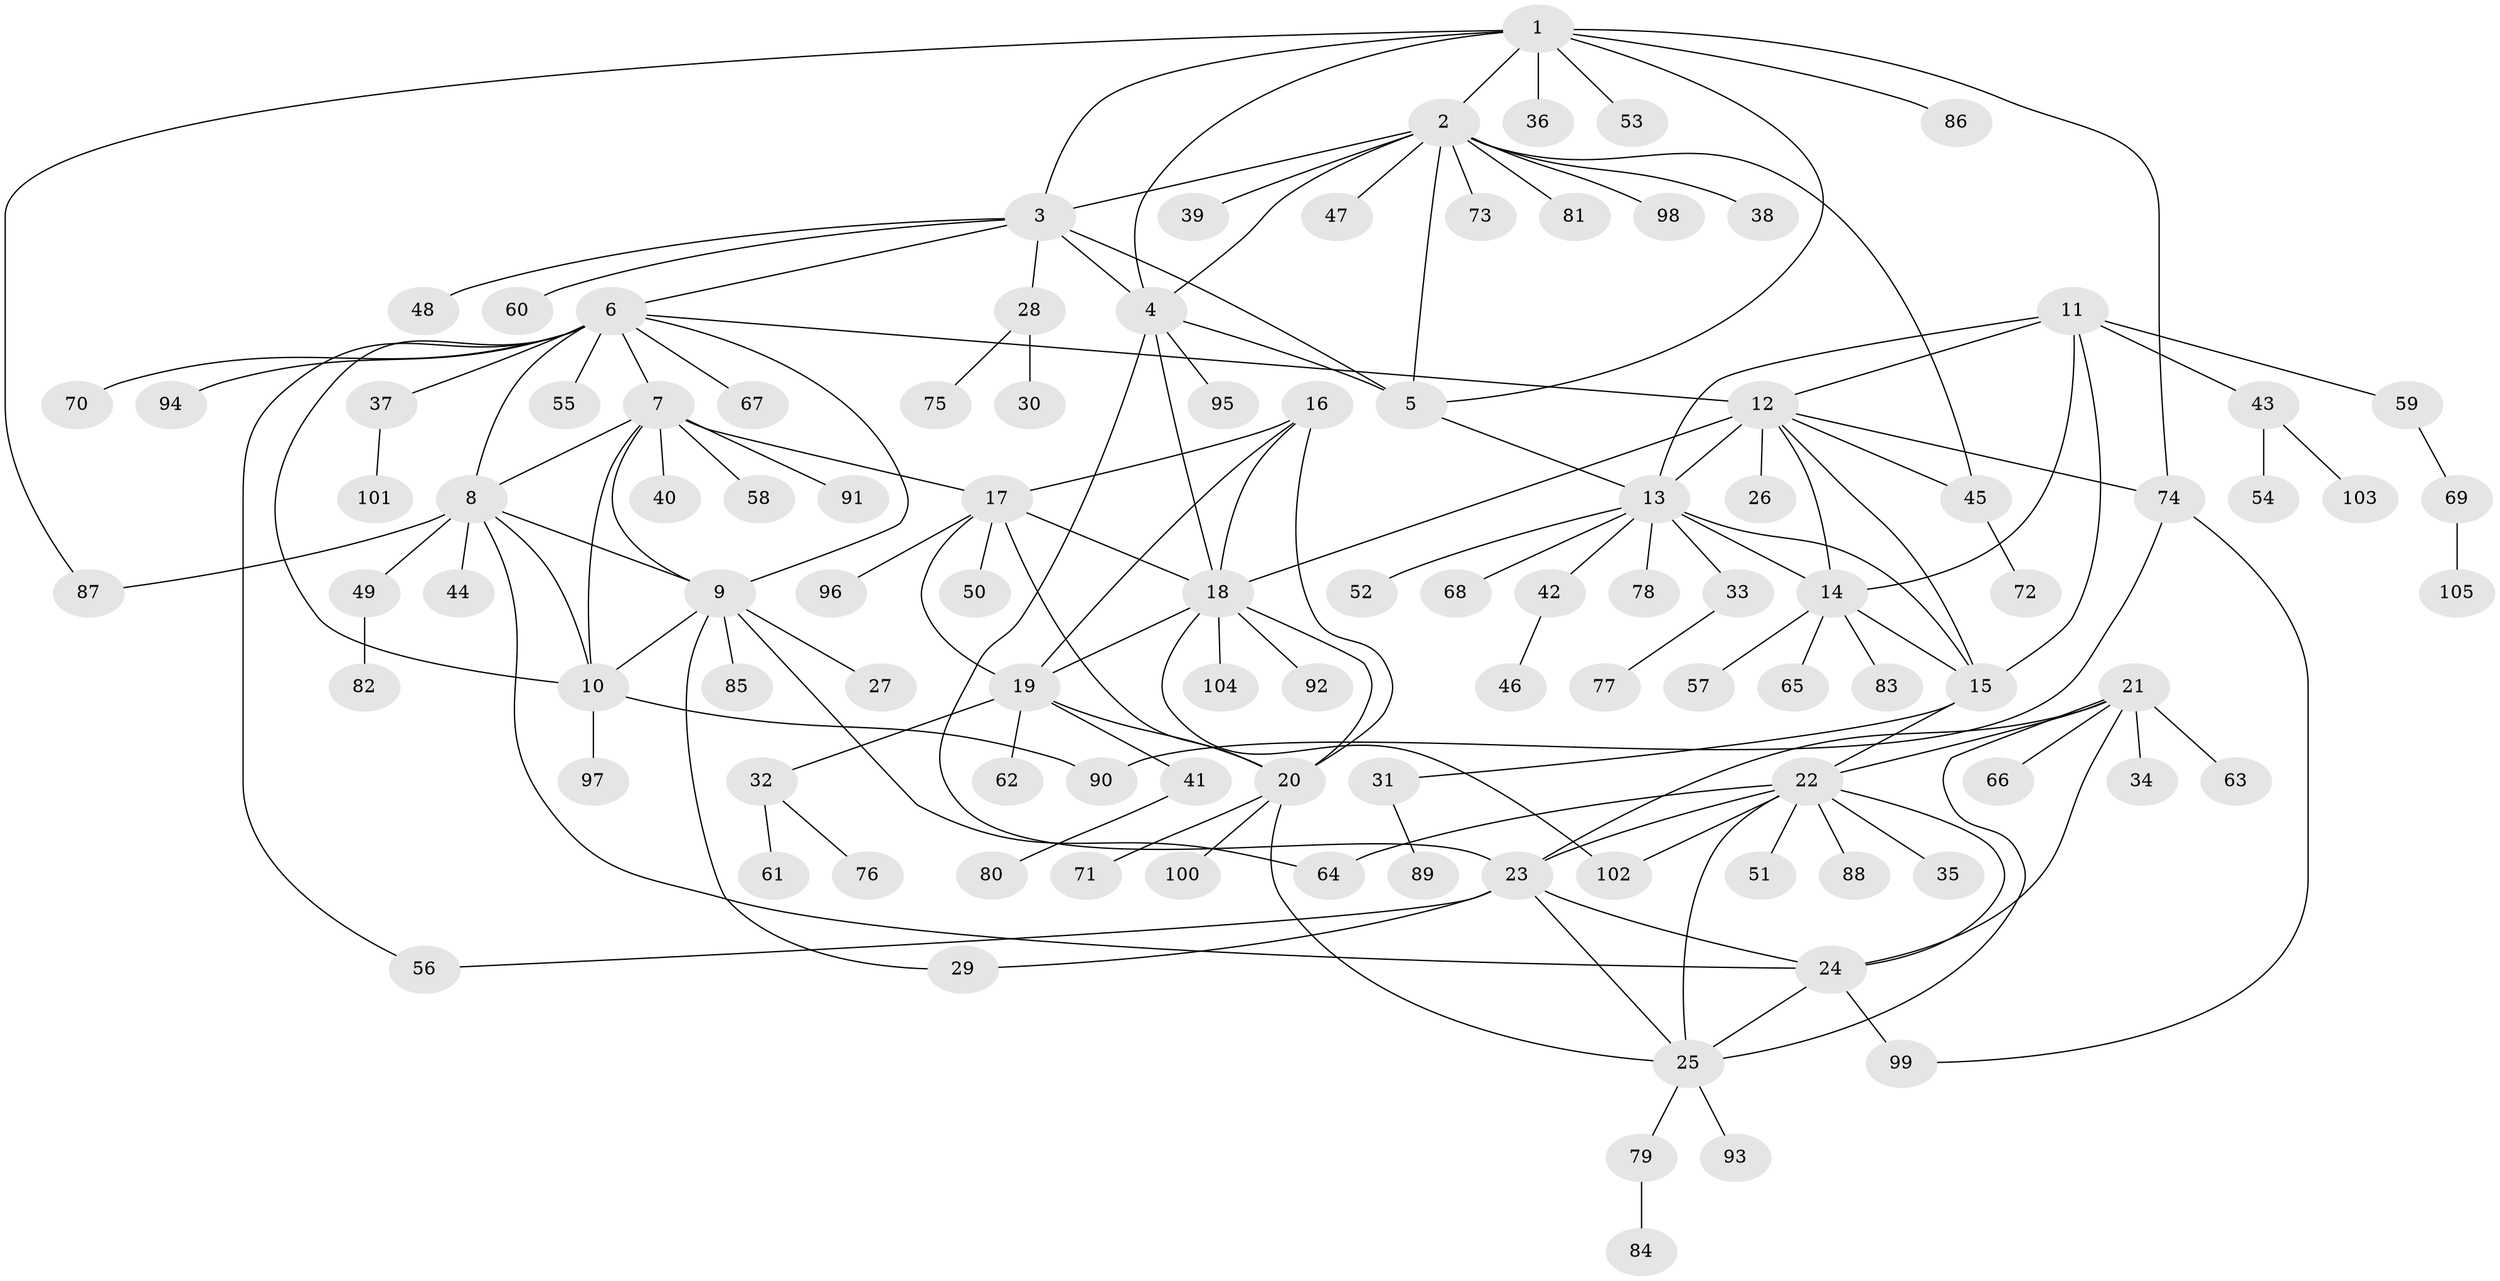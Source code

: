 // Generated by graph-tools (version 1.1) at 2025/54/03/09/25 04:54:02]
// undirected, 105 vertices, 149 edges
graph export_dot {
graph [start="1"]
  node [color=gray90,style=filled];
  1;
  2;
  3;
  4;
  5;
  6;
  7;
  8;
  9;
  10;
  11;
  12;
  13;
  14;
  15;
  16;
  17;
  18;
  19;
  20;
  21;
  22;
  23;
  24;
  25;
  26;
  27;
  28;
  29;
  30;
  31;
  32;
  33;
  34;
  35;
  36;
  37;
  38;
  39;
  40;
  41;
  42;
  43;
  44;
  45;
  46;
  47;
  48;
  49;
  50;
  51;
  52;
  53;
  54;
  55;
  56;
  57;
  58;
  59;
  60;
  61;
  62;
  63;
  64;
  65;
  66;
  67;
  68;
  69;
  70;
  71;
  72;
  73;
  74;
  75;
  76;
  77;
  78;
  79;
  80;
  81;
  82;
  83;
  84;
  85;
  86;
  87;
  88;
  89;
  90;
  91;
  92;
  93;
  94;
  95;
  96;
  97;
  98;
  99;
  100;
  101;
  102;
  103;
  104;
  105;
  1 -- 2;
  1 -- 3;
  1 -- 4;
  1 -- 5;
  1 -- 36;
  1 -- 53;
  1 -- 74;
  1 -- 86;
  1 -- 87;
  2 -- 3;
  2 -- 4;
  2 -- 5;
  2 -- 38;
  2 -- 39;
  2 -- 45;
  2 -- 47;
  2 -- 73;
  2 -- 81;
  2 -- 98;
  3 -- 4;
  3 -- 5;
  3 -- 6;
  3 -- 28;
  3 -- 48;
  3 -- 60;
  4 -- 5;
  4 -- 18;
  4 -- 23;
  4 -- 95;
  5 -- 13;
  6 -- 7;
  6 -- 8;
  6 -- 9;
  6 -- 10;
  6 -- 12;
  6 -- 37;
  6 -- 55;
  6 -- 56;
  6 -- 67;
  6 -- 70;
  6 -- 94;
  7 -- 8;
  7 -- 9;
  7 -- 10;
  7 -- 17;
  7 -- 40;
  7 -- 58;
  7 -- 91;
  8 -- 9;
  8 -- 10;
  8 -- 24;
  8 -- 44;
  8 -- 49;
  8 -- 87;
  9 -- 10;
  9 -- 27;
  9 -- 29;
  9 -- 64;
  9 -- 85;
  10 -- 90;
  10 -- 97;
  11 -- 12;
  11 -- 13;
  11 -- 14;
  11 -- 15;
  11 -- 43;
  11 -- 59;
  12 -- 13;
  12 -- 14;
  12 -- 15;
  12 -- 18;
  12 -- 26;
  12 -- 45;
  12 -- 74;
  13 -- 14;
  13 -- 15;
  13 -- 33;
  13 -- 42;
  13 -- 52;
  13 -- 68;
  13 -- 78;
  14 -- 15;
  14 -- 57;
  14 -- 65;
  14 -- 83;
  15 -- 22;
  15 -- 31;
  16 -- 17;
  16 -- 18;
  16 -- 19;
  16 -- 20;
  17 -- 18;
  17 -- 19;
  17 -- 20;
  17 -- 50;
  17 -- 96;
  18 -- 19;
  18 -- 20;
  18 -- 92;
  18 -- 102;
  18 -- 104;
  19 -- 20;
  19 -- 32;
  19 -- 41;
  19 -- 62;
  20 -- 25;
  20 -- 71;
  20 -- 100;
  21 -- 22;
  21 -- 23;
  21 -- 24;
  21 -- 25;
  21 -- 34;
  21 -- 63;
  21 -- 66;
  22 -- 23;
  22 -- 24;
  22 -- 25;
  22 -- 35;
  22 -- 51;
  22 -- 64;
  22 -- 88;
  22 -- 102;
  23 -- 24;
  23 -- 25;
  23 -- 29;
  23 -- 56;
  24 -- 25;
  24 -- 99;
  25 -- 79;
  25 -- 93;
  28 -- 30;
  28 -- 75;
  31 -- 89;
  32 -- 61;
  32 -- 76;
  33 -- 77;
  37 -- 101;
  41 -- 80;
  42 -- 46;
  43 -- 54;
  43 -- 103;
  45 -- 72;
  49 -- 82;
  59 -- 69;
  69 -- 105;
  74 -- 90;
  74 -- 99;
  79 -- 84;
}
